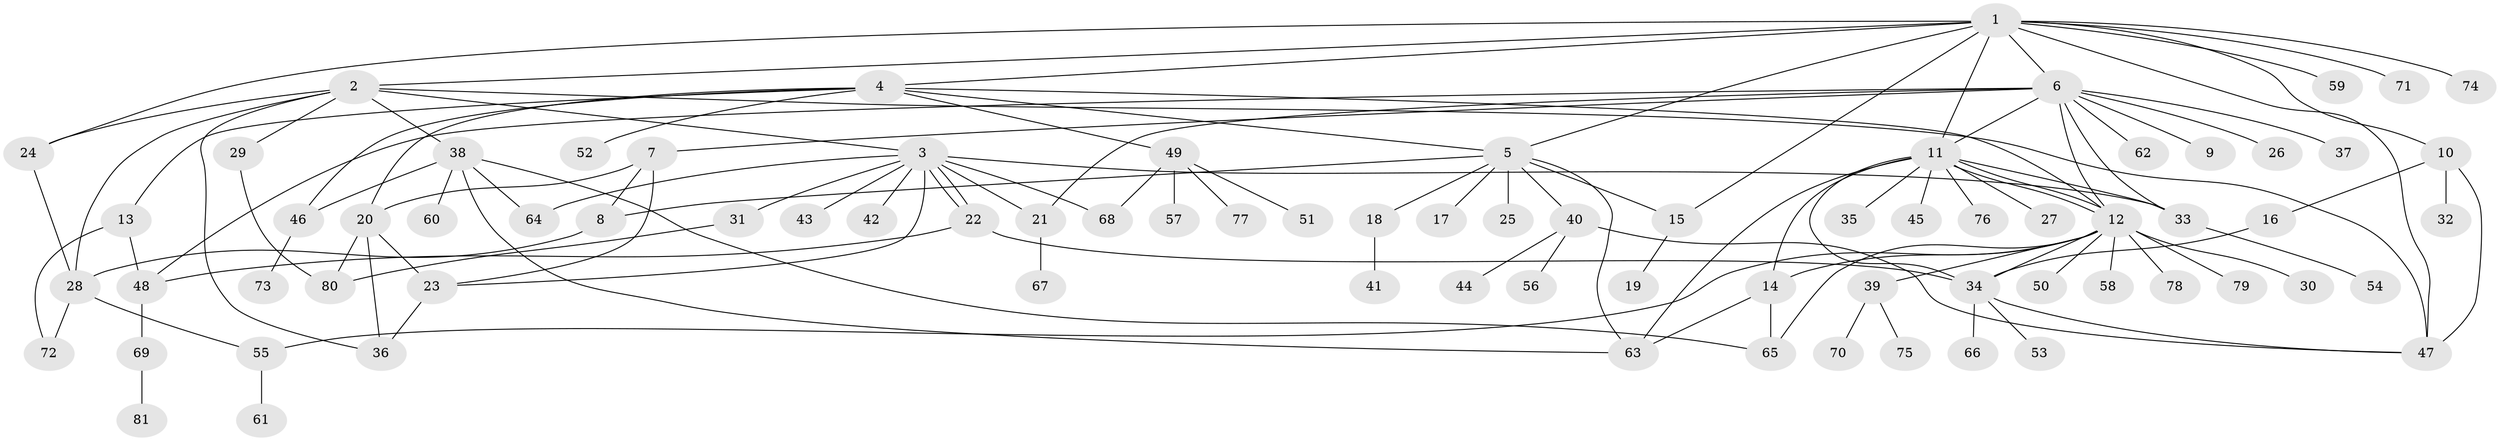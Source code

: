 // Generated by graph-tools (version 1.1) at 2025/01/03/09/25 03:01:56]
// undirected, 81 vertices, 121 edges
graph export_dot {
graph [start="1"]
  node [color=gray90,style=filled];
  1;
  2;
  3;
  4;
  5;
  6;
  7;
  8;
  9;
  10;
  11;
  12;
  13;
  14;
  15;
  16;
  17;
  18;
  19;
  20;
  21;
  22;
  23;
  24;
  25;
  26;
  27;
  28;
  29;
  30;
  31;
  32;
  33;
  34;
  35;
  36;
  37;
  38;
  39;
  40;
  41;
  42;
  43;
  44;
  45;
  46;
  47;
  48;
  49;
  50;
  51;
  52;
  53;
  54;
  55;
  56;
  57;
  58;
  59;
  60;
  61;
  62;
  63;
  64;
  65;
  66;
  67;
  68;
  69;
  70;
  71;
  72;
  73;
  74;
  75;
  76;
  77;
  78;
  79;
  80;
  81;
  1 -- 2;
  1 -- 4;
  1 -- 5;
  1 -- 6;
  1 -- 10;
  1 -- 11;
  1 -- 15;
  1 -- 24;
  1 -- 47;
  1 -- 59;
  1 -- 71;
  1 -- 74;
  2 -- 3;
  2 -- 24;
  2 -- 28;
  2 -- 29;
  2 -- 36;
  2 -- 38;
  2 -- 47;
  3 -- 21;
  3 -- 22;
  3 -- 22;
  3 -- 23;
  3 -- 31;
  3 -- 33;
  3 -- 42;
  3 -- 43;
  3 -- 64;
  3 -- 68;
  4 -- 5;
  4 -- 12;
  4 -- 13;
  4 -- 20;
  4 -- 46;
  4 -- 49;
  4 -- 52;
  5 -- 8;
  5 -- 15;
  5 -- 17;
  5 -- 18;
  5 -- 25;
  5 -- 40;
  5 -- 63;
  6 -- 7;
  6 -- 9;
  6 -- 11;
  6 -- 12;
  6 -- 21;
  6 -- 26;
  6 -- 33;
  6 -- 37;
  6 -- 48;
  6 -- 62;
  7 -- 8;
  7 -- 20;
  7 -- 23;
  8 -- 28;
  10 -- 16;
  10 -- 32;
  10 -- 47;
  11 -- 12;
  11 -- 12;
  11 -- 14;
  11 -- 27;
  11 -- 33;
  11 -- 34;
  11 -- 35;
  11 -- 45;
  11 -- 63;
  11 -- 76;
  12 -- 14;
  12 -- 30;
  12 -- 34;
  12 -- 39;
  12 -- 50;
  12 -- 55;
  12 -- 58;
  12 -- 65;
  12 -- 78;
  12 -- 79;
  13 -- 48;
  13 -- 72;
  14 -- 63;
  14 -- 65;
  15 -- 19;
  16 -- 34;
  18 -- 41;
  20 -- 23;
  20 -- 36;
  20 -- 80;
  21 -- 67;
  22 -- 34;
  22 -- 48;
  23 -- 36;
  24 -- 28;
  28 -- 55;
  28 -- 72;
  29 -- 80;
  31 -- 80;
  33 -- 54;
  34 -- 47;
  34 -- 53;
  34 -- 66;
  38 -- 46;
  38 -- 60;
  38 -- 63;
  38 -- 64;
  38 -- 65;
  39 -- 70;
  39 -- 75;
  40 -- 44;
  40 -- 47;
  40 -- 56;
  46 -- 73;
  48 -- 69;
  49 -- 51;
  49 -- 57;
  49 -- 68;
  49 -- 77;
  55 -- 61;
  69 -- 81;
}
